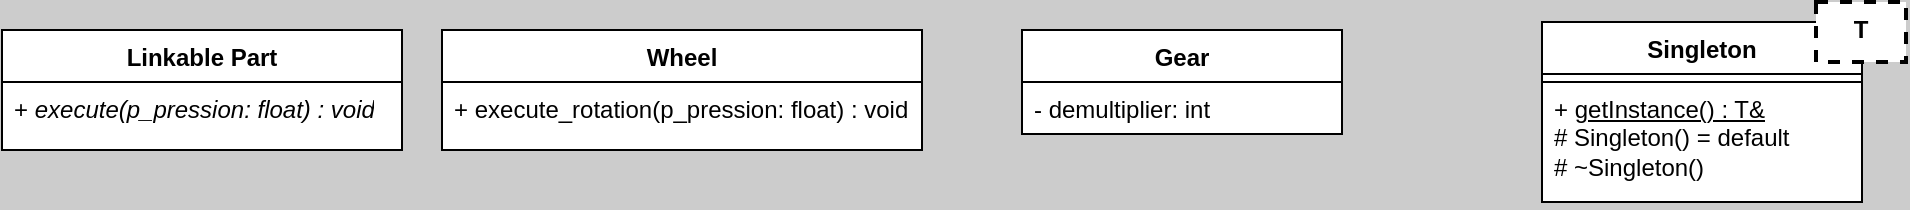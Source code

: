 <mxfile version="24.0.5" type="github">
  <diagram id="C5RBs43oDa-KdzZeNtuy" name="Page-1">
    <mxGraphModel dx="368" dy="192" grid="1" gridSize="10" guides="1" tooltips="1" connect="1" arrows="1" fold="1" page="1" pageScale="1" pageWidth="1169" pageHeight="827" background="#CCCCCC" math="0" shadow="0">
      <root>
        <mxCell id="WIyWlLk6GJQsqaUBKTNV-0" />
        <mxCell id="WIyWlLk6GJQsqaUBKTNV-1" parent="WIyWlLk6GJQsqaUBKTNV-0" />
        <mxCell id="qZYxv66SB5UaJgBqIXcU-0" value="Linkable Part" style="swimlane;fontStyle=1;align=center;verticalAlign=top;childLayout=stackLayout;horizontal=1;startSize=26;horizontalStack=0;resizeParent=1;resizeParentMax=0;resizeLast=0;collapsible=1;marginBottom=0;whiteSpace=wrap;html=1;strokeColor=#000000;swimlaneFillColor=none;" vertex="1" parent="WIyWlLk6GJQsqaUBKTNV-1">
          <mxGeometry x="30" y="40" width="200" height="60" as="geometry" />
        </mxCell>
        <mxCell id="qZYxv66SB5UaJgBqIXcU-3" value="+ &lt;i&gt;execute(p_pression: float) : void&lt;/i&gt;" style="text;strokeColor=default;fillColor=default;align=left;verticalAlign=top;spacingLeft=4;spacingRight=4;overflow=hidden;rotatable=0;points=[[0,0.5],[1,0.5]];portConstraint=eastwest;whiteSpace=wrap;html=1;" vertex="1" parent="qZYxv66SB5UaJgBqIXcU-0">
          <mxGeometry y="26" width="200" height="34" as="geometry" />
        </mxCell>
        <mxCell id="qZYxv66SB5UaJgBqIXcU-13" value="Wheel" style="swimlane;fontStyle=1;align=center;verticalAlign=top;childLayout=stackLayout;horizontal=1;startSize=26;horizontalStack=0;resizeParent=1;resizeParentMax=0;resizeLast=0;collapsible=1;marginBottom=0;whiteSpace=wrap;html=1;strokeColor=#000000;swimlaneFillColor=none;" vertex="1" parent="WIyWlLk6GJQsqaUBKTNV-1">
          <mxGeometry x="250" y="40" width="240" height="60" as="geometry" />
        </mxCell>
        <mxCell id="qZYxv66SB5UaJgBqIXcU-15" value="+ execute_rotation(p_pression: float) : void" style="text;strokeColor=default;fillColor=default;align=left;verticalAlign=top;spacingLeft=4;spacingRight=4;overflow=hidden;rotatable=0;points=[[0,0.5],[1,0.5]];portConstraint=eastwest;whiteSpace=wrap;html=1;" vertex="1" parent="qZYxv66SB5UaJgBqIXcU-13">
          <mxGeometry y="26" width="240" height="34" as="geometry" />
        </mxCell>
        <mxCell id="qZYxv66SB5UaJgBqIXcU-17" value="Gear" style="swimlane;fontStyle=1;align=center;verticalAlign=top;childLayout=stackLayout;horizontal=1;startSize=26;horizontalStack=0;resizeParent=1;resizeParentMax=0;resizeLast=0;collapsible=1;marginBottom=0;whiteSpace=wrap;html=1;" vertex="1" parent="WIyWlLk6GJQsqaUBKTNV-1">
          <mxGeometry x="540" y="40" width="160" height="52" as="geometry" />
        </mxCell>
        <mxCell id="qZYxv66SB5UaJgBqIXcU-18" value="- demultiplier: int" style="text;strokeColor=default;fillColor=default;align=left;verticalAlign=top;spacingLeft=4;spacingRight=4;overflow=hidden;rotatable=0;points=[[0,0.5],[1,0.5]];portConstraint=eastwest;whiteSpace=wrap;html=1;" vertex="1" parent="qZYxv66SB5UaJgBqIXcU-17">
          <mxGeometry y="26" width="160" height="26" as="geometry" />
        </mxCell>
        <mxCell id="qZYxv66SB5UaJgBqIXcU-33" value="" style="group" vertex="1" connectable="0" parent="WIyWlLk6GJQsqaUBKTNV-1">
          <mxGeometry x="800" y="26" width="182" height="100" as="geometry" />
        </mxCell>
        <mxCell id="qZYxv66SB5UaJgBqIXcU-34" value="Singleton" style="swimlane;fontStyle=1;align=center;verticalAlign=top;childLayout=stackLayout;horizontal=1;startSize=26;horizontalStack=0;resizeParent=1;resizeParentMax=0;resizeLast=0;collapsible=1;marginBottom=0;whiteSpace=wrap;html=1;" vertex="1" parent="qZYxv66SB5UaJgBqIXcU-33">
          <mxGeometry y="10" width="160" height="90" as="geometry" />
        </mxCell>
        <mxCell id="qZYxv66SB5UaJgBqIXcU-35" value="" style="text;strokeColor=default;fillColor=default;align=left;verticalAlign=top;spacingLeft=4;spacingRight=4;overflow=hidden;rotatable=0;points=[[0,0.5],[1,0.5]];portConstraint=eastwest;whiteSpace=wrap;html=1;" vertex="1" parent="qZYxv66SB5UaJgBqIXcU-34">
          <mxGeometry y="26" width="160" height="4" as="geometry" />
        </mxCell>
        <mxCell id="qZYxv66SB5UaJgBqIXcU-36" value="&lt;div&gt;+ &lt;u&gt;getInstance() : T&amp;amp;&lt;/u&gt;&lt;/div&gt;&lt;div&gt;# Singleton() = default&lt;/div&gt;&lt;div&gt;# ~Singleton()&lt;br&gt;&lt;/div&gt;" style="text;strokeColor=default;fillColor=default;align=left;verticalAlign=top;spacingLeft=4;spacingRight=4;overflow=hidden;rotatable=0;points=[[0,0.5],[1,0.5]];portConstraint=eastwest;whiteSpace=wrap;html=1;" vertex="1" parent="qZYxv66SB5UaJgBqIXcU-34">
          <mxGeometry y="30" width="160" height="60" as="geometry" />
        </mxCell>
        <mxCell id="qZYxv66SB5UaJgBqIXcU-37" value="&lt;div&gt;T&lt;/div&gt;" style="rounded=0;whiteSpace=wrap;html=1;strokeColor=default;align=center;verticalAlign=top;fontFamily=Helvetica;fontSize=12;fontColor=default;fontStyle=1;fillColor=default;dashed=1;strokeWidth=2;" vertex="1" parent="qZYxv66SB5UaJgBqIXcU-33">
          <mxGeometry x="137" width="45" height="30" as="geometry" />
        </mxCell>
      </root>
    </mxGraphModel>
  </diagram>
</mxfile>
